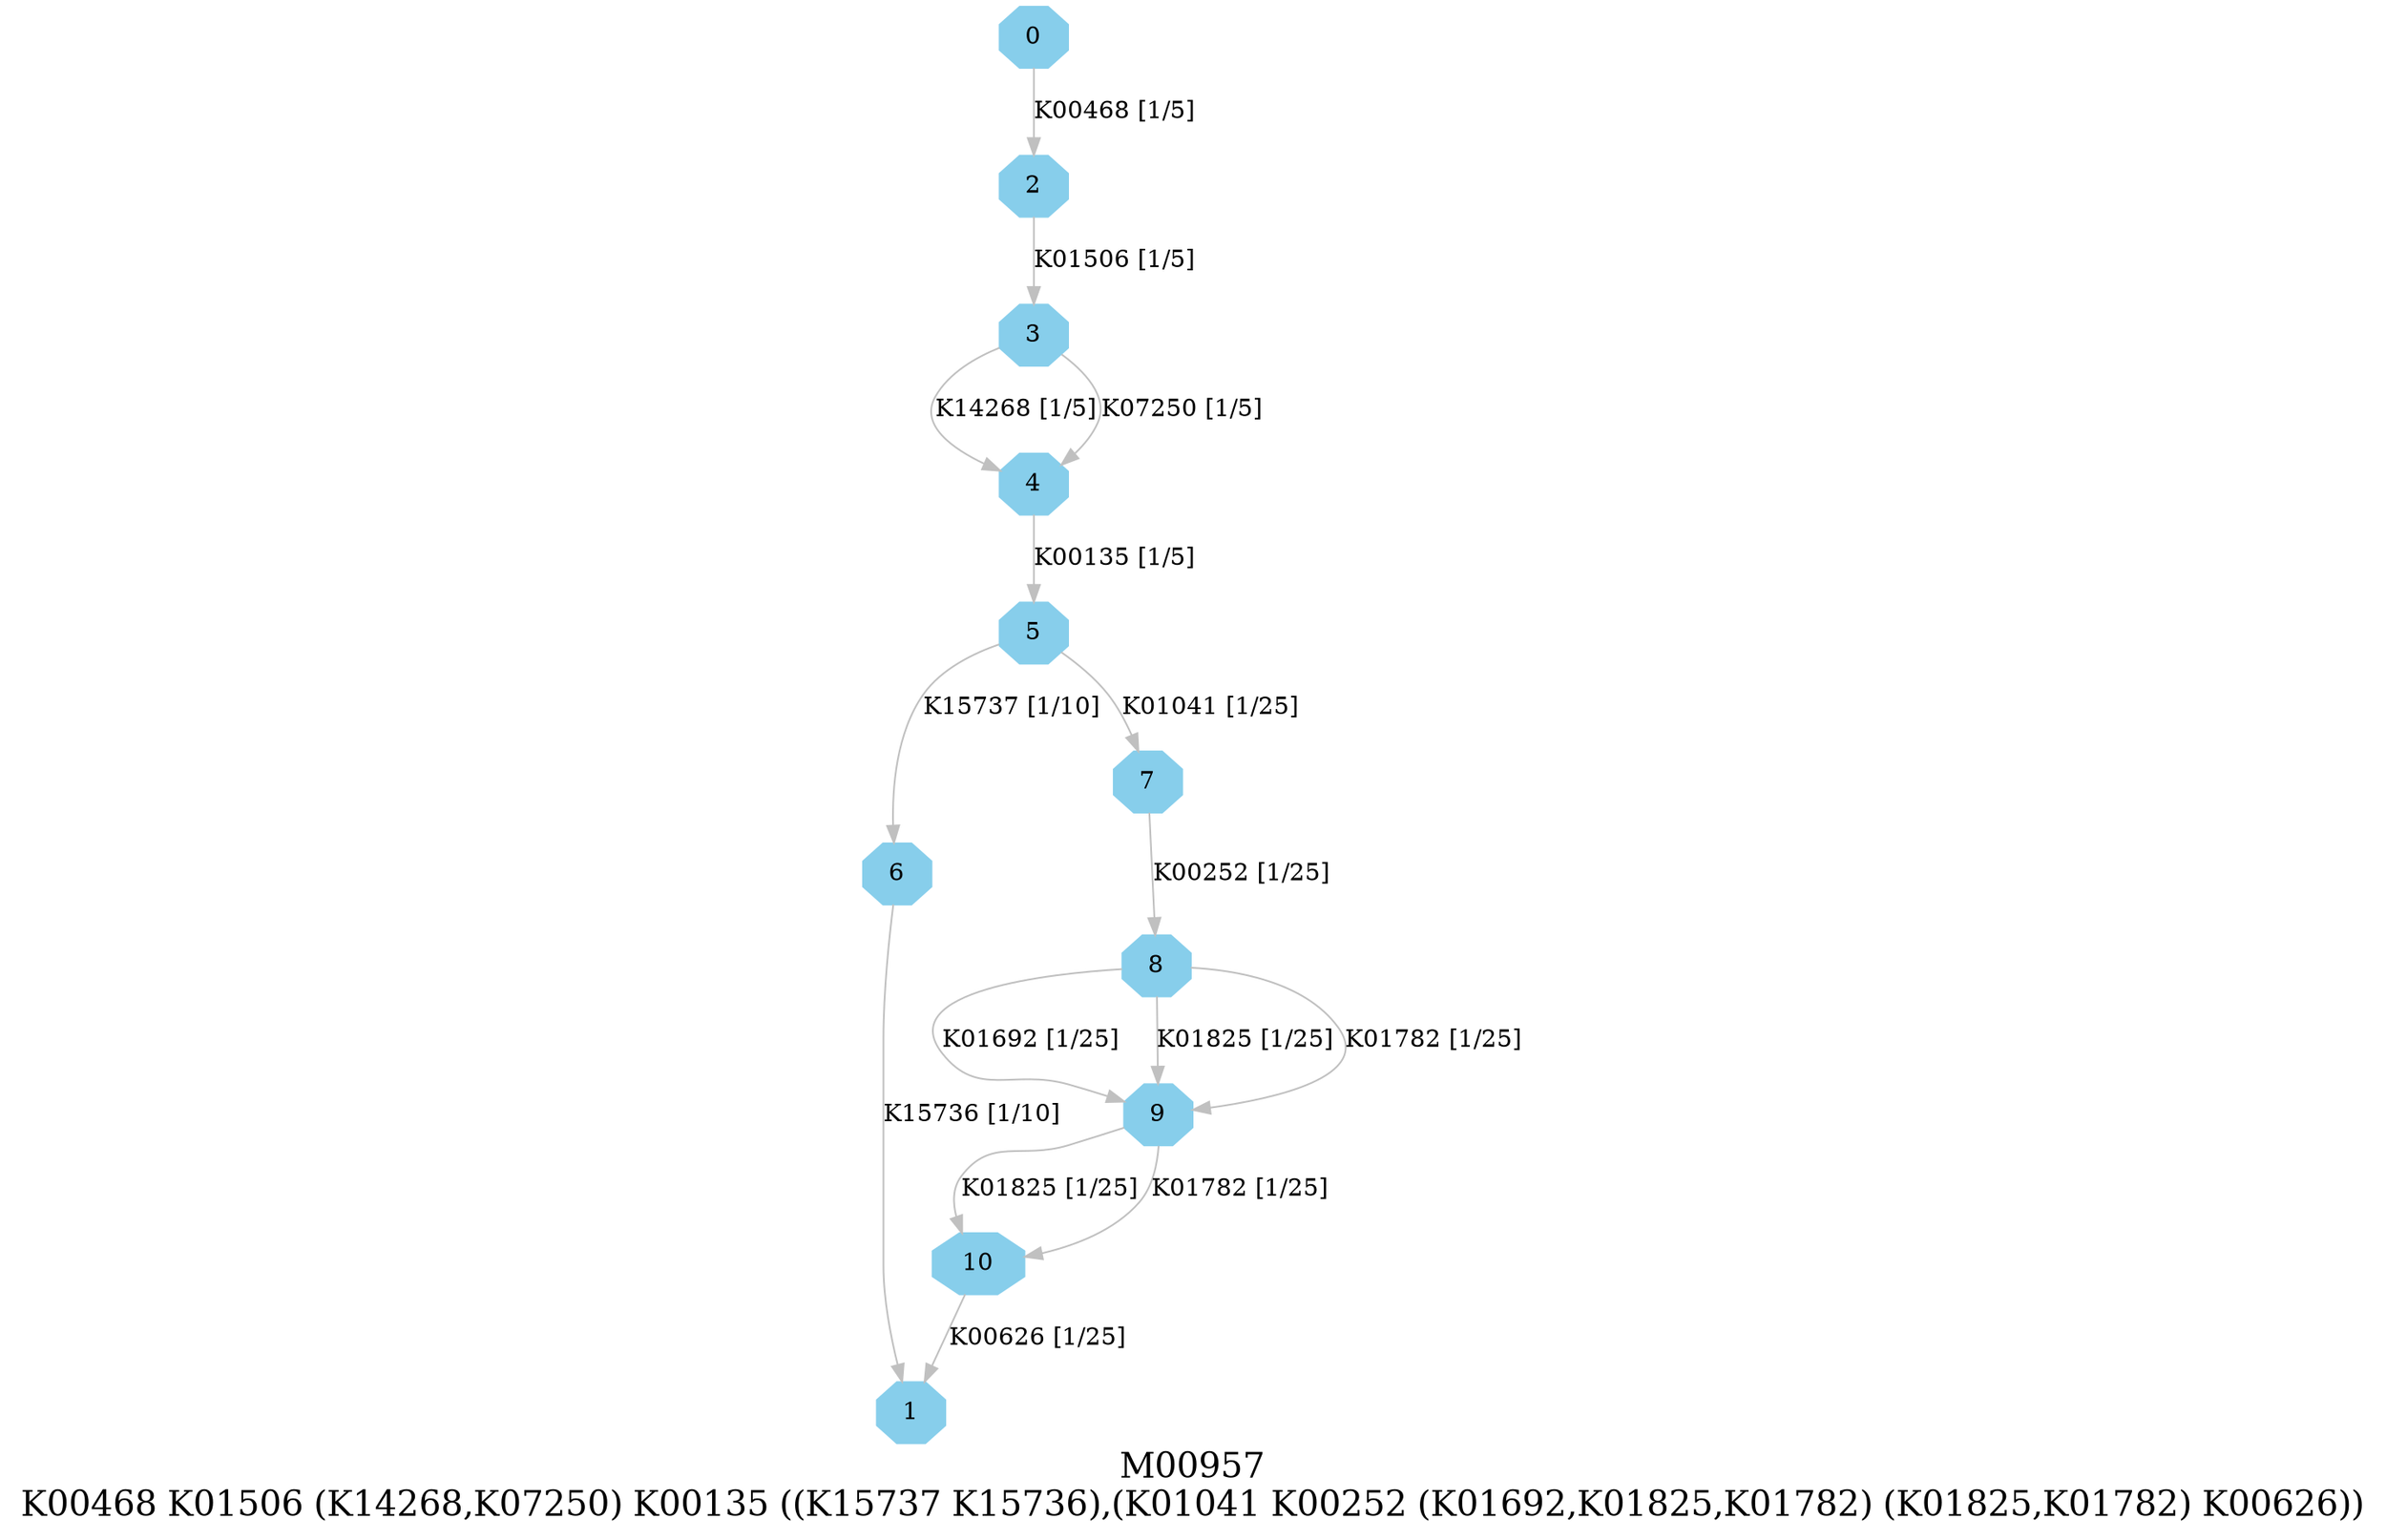 digraph G {
graph [label="M00957
K00468 K01506 (K14268,K07250) K00135 ((K15737 K15736),(K01041 K00252 (K01692,K01825,K01782) (K01825,K01782) K00626))",fontsize=20];
node [shape=box,style=filled];
edge [len=3,color=grey];
{node [width=.3,height=.3,shape=octagon,style=filled,color=skyblue] 0 1 2 3 4 5 6 7 8 9 10 }
0 -> 2 [label="K00468 [1/5]"];
2 -> 3 [label="K01506 [1/5]"];
3 -> 4 [label="K14268 [1/5]"];
3 -> 4 [label="K07250 [1/5]"];
4 -> 5 [label="K00135 [1/5]"];
5 -> 6 [label="K15737 [1/10]"];
5 -> 7 [label="K01041 [1/25]"];
6 -> 1 [label="K15736 [1/10]"];
7 -> 8 [label="K00252 [1/25]"];
8 -> 9 [label="K01692 [1/25]"];
8 -> 9 [label="K01825 [1/25]"];
8 -> 9 [label="K01782 [1/25]"];
9 -> 10 [label="K01825 [1/25]"];
9 -> 10 [label="K01782 [1/25]"];
10 -> 1 [label="K00626 [1/25]"];
}